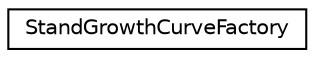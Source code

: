digraph "Graphical Class Hierarchy"
{
 // LATEX_PDF_SIZE
  edge [fontname="Helvetica",fontsize="10",labelfontname="Helvetica",labelfontsize="10"];
  node [fontname="Helvetica",fontsize="10",shape=record];
  rankdir="LR";
  Node0 [label="StandGrowthCurveFactory",height=0.2,width=0.4,color="black", fillcolor="white", style="filled",URL="$classmoja_1_1modules_1_1cbm_1_1StandGrowthCurveFactory.html",tooltip="Singleton factory class to create a stand growth curve. This object will be instantiated in module fa..."];
}

